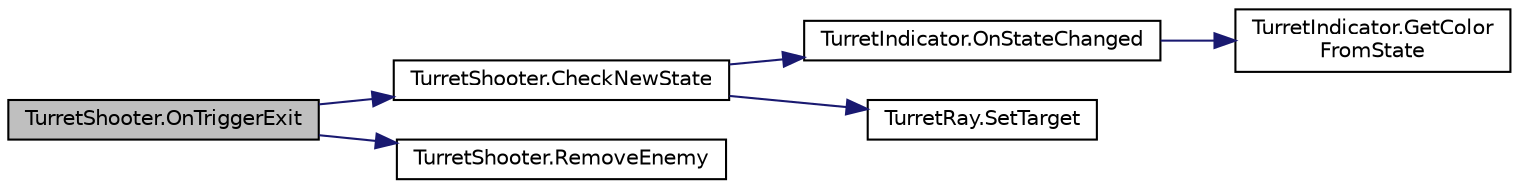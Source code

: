 digraph "TurretShooter.OnTriggerExit"
{
 // INTERACTIVE_SVG=YES
 // LATEX_PDF_SIZE
  edge [fontname="Helvetica",fontsize="10",labelfontname="Helvetica",labelfontsize="10"];
  node [fontname="Helvetica",fontsize="10",shape=record];
  rankdir="LR";
  Node1 [label="TurretShooter.OnTriggerExit",height=0.2,width=0.4,color="black", fillcolor="grey75", style="filled", fontcolor="black",tooltip=" "];
  Node1 -> Node2 [color="midnightblue",fontsize="10",style="solid",fontname="Helvetica"];
  Node2 [label="TurretShooter.CheckNewState",height=0.2,width=0.4,color="black", fillcolor="white", style="filled",URL="$class_turret_shooter.html#afd1f3c49261fa8e1787dc3514b30f178",tooltip="Changes the indicator state if necessary."];
  Node2 -> Node3 [color="midnightblue",fontsize="10",style="solid",fontname="Helvetica"];
  Node3 [label="TurretIndicator.OnStateChanged",height=0.2,width=0.4,color="black", fillcolor="white", style="filled",URL="$class_turret_indicator.html#a18c506cc6d384bb9ca9789b8e27d1684",tooltip="This function gets calls whenever the Turret changes the intern state."];
  Node3 -> Node4 [color="midnightblue",fontsize="10",style="solid",fontname="Helvetica"];
  Node4 [label="TurretIndicator.GetColor\lFromState",height=0.2,width=0.4,color="black", fillcolor="white", style="filled",URL="$class_turret_indicator.html#a4ce9f7929435b6d9ba46c4fd34d67f50",tooltip="Returns the color corresponing to the current TurretState of the indicator"];
  Node2 -> Node5 [color="midnightblue",fontsize="10",style="solid",fontname="Helvetica"];
  Node5 [label="TurretRay.SetTarget",height=0.2,width=0.4,color="black", fillcolor="white", style="filled",URL="$class_turret_ray.html#a04f048c8df3897ad7d562dffaa08b4a5",tooltip=" "];
  Node1 -> Node6 [color="midnightblue",fontsize="10",style="solid",fontname="Helvetica"];
  Node6 [label="TurretShooter.RemoveEnemy",height=0.2,width=0.4,color="black", fillcolor="white", style="filled",URL="$class_turret_shooter.html#a992e1233c0d67e55214a9ed37d04dc79",tooltip="When an Attackable entity exits the range trigger, it gets removed from the corresponding list depend..."];
}
